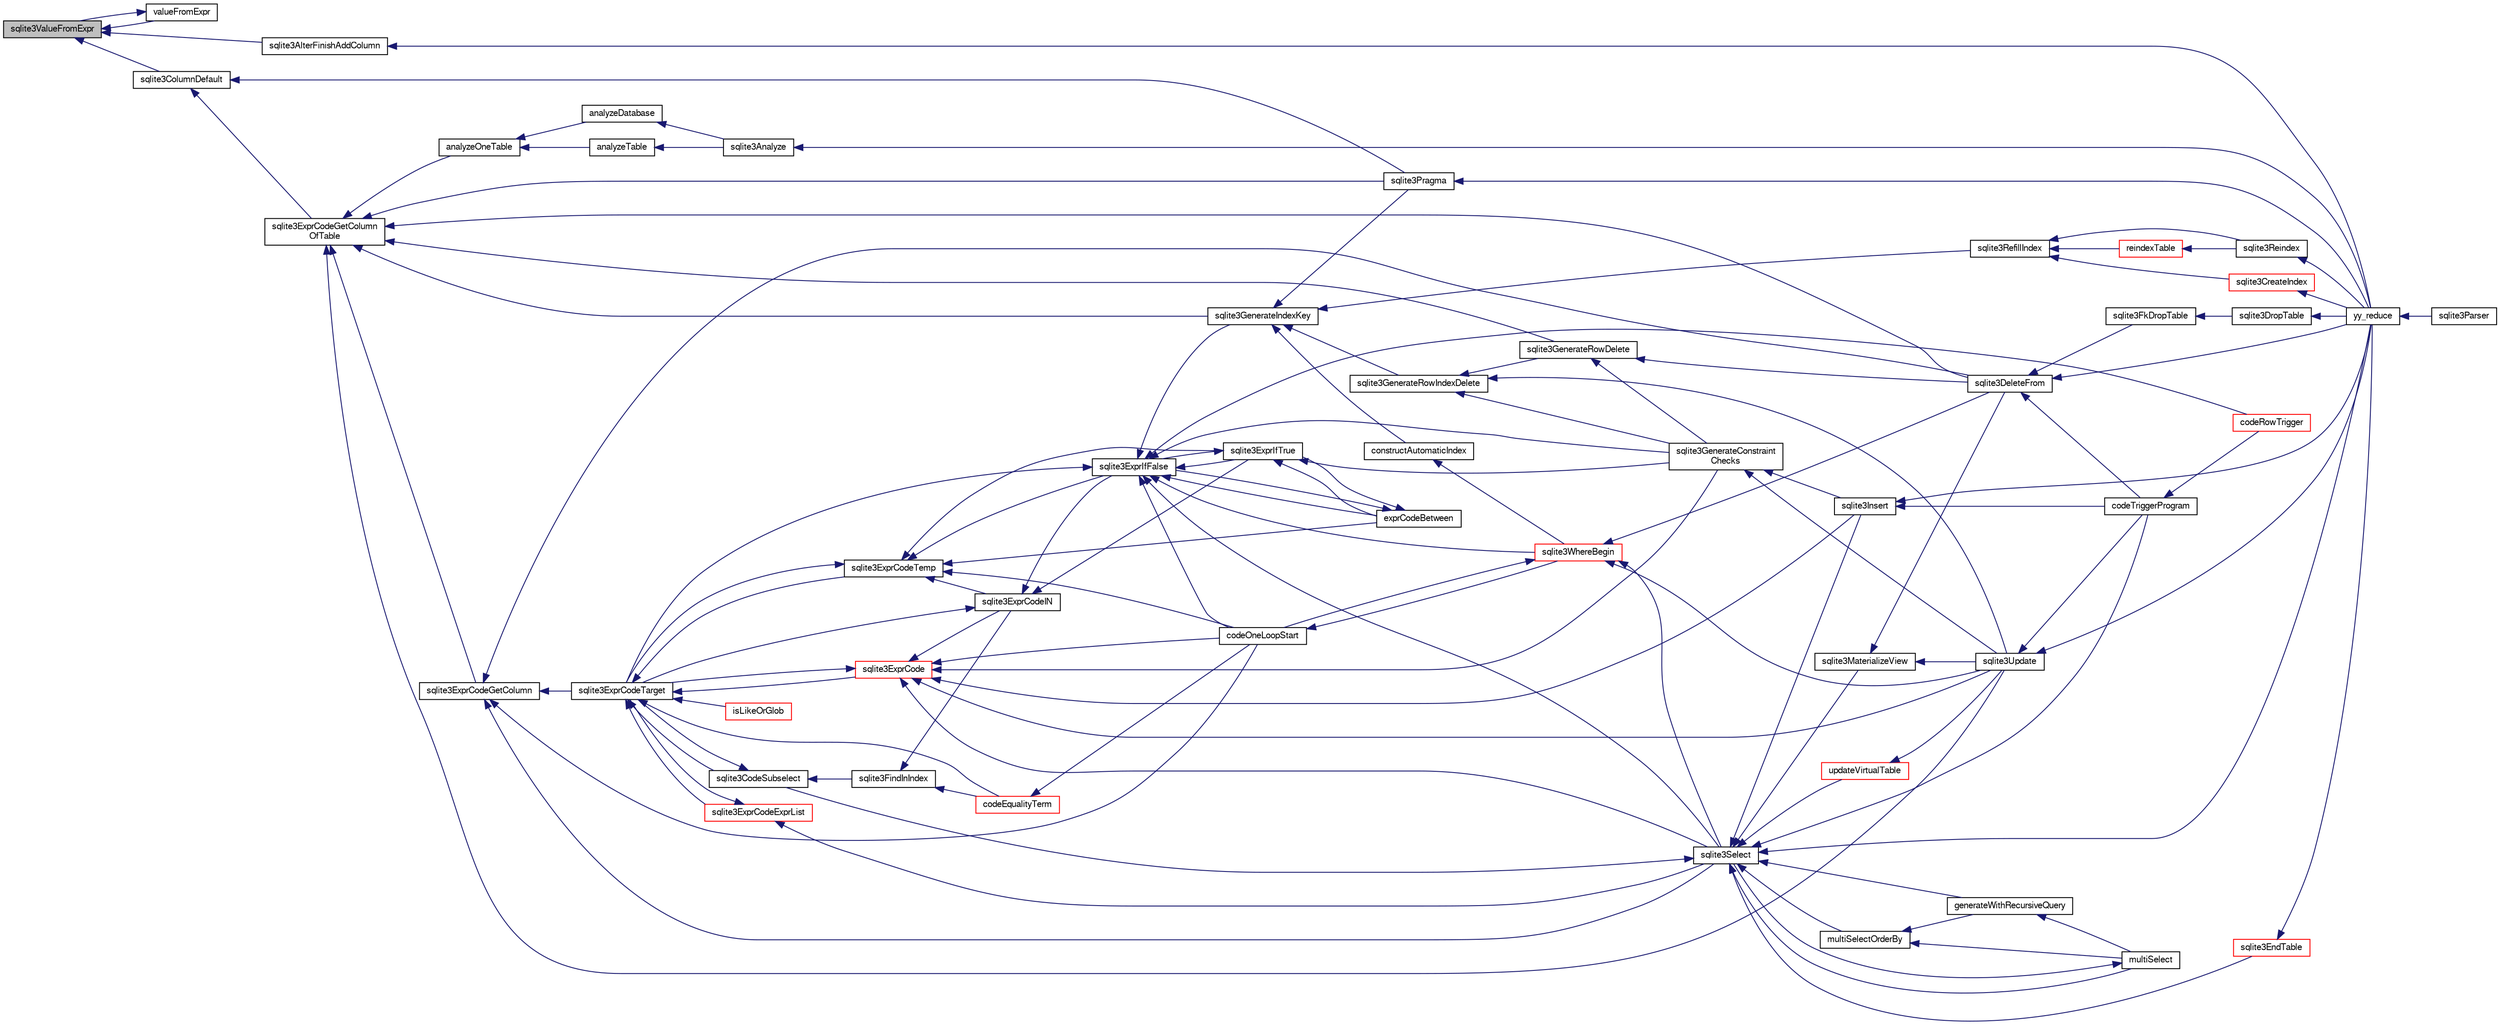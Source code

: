 digraph "sqlite3ValueFromExpr"
{
  edge [fontname="FreeSans",fontsize="10",labelfontname="FreeSans",labelfontsize="10"];
  node [fontname="FreeSans",fontsize="10",shape=record];
  rankdir="LR";
  Node737888 [label="sqlite3ValueFromExpr",height=0.2,width=0.4,color="black", fillcolor="grey75", style="filled", fontcolor="black"];
  Node737888 -> Node737889 [dir="back",color="midnightblue",fontsize="10",style="solid",fontname="FreeSans"];
  Node737889 [label="valueFromExpr",height=0.2,width=0.4,color="black", fillcolor="white", style="filled",URL="$sqlite3_8c.html#a08f91b27c0189e8b5bcdea6537466b7c"];
  Node737889 -> Node737888 [dir="back",color="midnightblue",fontsize="10",style="solid",fontname="FreeSans"];
  Node737888 -> Node737890 [dir="back",color="midnightblue",fontsize="10",style="solid",fontname="FreeSans"];
  Node737890 [label="sqlite3AlterFinishAddColumn",height=0.2,width=0.4,color="black", fillcolor="white", style="filled",URL="$sqlite3_8c.html#a392e1e5be904b01216faae16a77c2c31"];
  Node737890 -> Node737891 [dir="back",color="midnightblue",fontsize="10",style="solid",fontname="FreeSans"];
  Node737891 [label="yy_reduce",height=0.2,width=0.4,color="black", fillcolor="white", style="filled",URL="$sqlite3_8c.html#a7c419a9b25711c666a9a2449ef377f14"];
  Node737891 -> Node737892 [dir="back",color="midnightblue",fontsize="10",style="solid",fontname="FreeSans"];
  Node737892 [label="sqlite3Parser",height=0.2,width=0.4,color="black", fillcolor="white", style="filled",URL="$sqlite3_8c.html#a0327d71a5fabe0b6a343d78a2602e72a"];
  Node737888 -> Node737893 [dir="back",color="midnightblue",fontsize="10",style="solid",fontname="FreeSans"];
  Node737893 [label="sqlite3ColumnDefault",height=0.2,width=0.4,color="black", fillcolor="white", style="filled",URL="$sqlite3_8c.html#a59f47949957801afdf53735549eacc7d"];
  Node737893 -> Node737894 [dir="back",color="midnightblue",fontsize="10",style="solid",fontname="FreeSans"];
  Node737894 [label="sqlite3ExprCodeGetColumn\lOfTable",height=0.2,width=0.4,color="black", fillcolor="white", style="filled",URL="$sqlite3_8c.html#aef676ae689397d0e050eb0a360c32315"];
  Node737894 -> Node737895 [dir="back",color="midnightblue",fontsize="10",style="solid",fontname="FreeSans"];
  Node737895 [label="sqlite3ExprCodeGetColumn",height=0.2,width=0.4,color="black", fillcolor="white", style="filled",URL="$sqlite3_8c.html#a053723da492b5bb45cb8df75c733155d"];
  Node737895 -> Node737896 [dir="back",color="midnightblue",fontsize="10",style="solid",fontname="FreeSans"];
  Node737896 [label="sqlite3ExprCodeTarget",height=0.2,width=0.4,color="black", fillcolor="white", style="filled",URL="$sqlite3_8c.html#a4f308397a0a3ed299ed31aaa1ae2a293"];
  Node737896 -> Node737897 [dir="back",color="midnightblue",fontsize="10",style="solid",fontname="FreeSans"];
  Node737897 [label="sqlite3CodeSubselect",height=0.2,width=0.4,color="black", fillcolor="white", style="filled",URL="$sqlite3_8c.html#aa69b46d2204a1d1b110107a1be12ee0c"];
  Node737897 -> Node737898 [dir="back",color="midnightblue",fontsize="10",style="solid",fontname="FreeSans"];
  Node737898 [label="sqlite3FindInIndex",height=0.2,width=0.4,color="black", fillcolor="white", style="filled",URL="$sqlite3_8c.html#af7d8c56ab0231f44bb5f87b3fafeffb2"];
  Node737898 -> Node737899 [dir="back",color="midnightblue",fontsize="10",style="solid",fontname="FreeSans"];
  Node737899 [label="sqlite3ExprCodeIN",height=0.2,width=0.4,color="black", fillcolor="white", style="filled",URL="$sqlite3_8c.html#ad9cf4f5b5ffb90c24a4a0900c8626193"];
  Node737899 -> Node737896 [dir="back",color="midnightblue",fontsize="10",style="solid",fontname="FreeSans"];
  Node737899 -> Node737900 [dir="back",color="midnightblue",fontsize="10",style="solid",fontname="FreeSans"];
  Node737900 [label="sqlite3ExprIfTrue",height=0.2,width=0.4,color="black", fillcolor="white", style="filled",URL="$sqlite3_8c.html#ad93a55237c23e1b743ab1f59df1a1444"];
  Node737900 -> Node737901 [dir="back",color="midnightblue",fontsize="10",style="solid",fontname="FreeSans"];
  Node737901 [label="exprCodeBetween",height=0.2,width=0.4,color="black", fillcolor="white", style="filled",URL="$sqlite3_8c.html#abd053493214542bca8f406f42145d173"];
  Node737901 -> Node737900 [dir="back",color="midnightblue",fontsize="10",style="solid",fontname="FreeSans"];
  Node737901 -> Node737902 [dir="back",color="midnightblue",fontsize="10",style="solid",fontname="FreeSans"];
  Node737902 [label="sqlite3ExprIfFalse",height=0.2,width=0.4,color="black", fillcolor="white", style="filled",URL="$sqlite3_8c.html#af97ecccb5d56e321e118414b08f65b71"];
  Node737902 -> Node737896 [dir="back",color="midnightblue",fontsize="10",style="solid",fontname="FreeSans"];
  Node737902 -> Node737901 [dir="back",color="midnightblue",fontsize="10",style="solid",fontname="FreeSans"];
  Node737902 -> Node737900 [dir="back",color="midnightblue",fontsize="10",style="solid",fontname="FreeSans"];
  Node737902 -> Node737903 [dir="back",color="midnightblue",fontsize="10",style="solid",fontname="FreeSans"];
  Node737903 [label="sqlite3GenerateIndexKey",height=0.2,width=0.4,color="black", fillcolor="white", style="filled",URL="$sqlite3_8c.html#ab85ac93d5c5e6760f45f07897be7f272"];
  Node737903 -> Node737904 [dir="back",color="midnightblue",fontsize="10",style="solid",fontname="FreeSans"];
  Node737904 [label="sqlite3RefillIndex",height=0.2,width=0.4,color="black", fillcolor="white", style="filled",URL="$sqlite3_8c.html#a17be5b679d9181b961ea9ba4a18d4f80"];
  Node737904 -> Node737905 [dir="back",color="midnightblue",fontsize="10",style="solid",fontname="FreeSans"];
  Node737905 [label="sqlite3CreateIndex",height=0.2,width=0.4,color="red", fillcolor="white", style="filled",URL="$sqlite3_8c.html#a8dbe5e590ab6c58a8c45f34f7c81e825"];
  Node737905 -> Node737891 [dir="back",color="midnightblue",fontsize="10",style="solid",fontname="FreeSans"];
  Node737904 -> Node737910 [dir="back",color="midnightblue",fontsize="10",style="solid",fontname="FreeSans"];
  Node737910 [label="reindexTable",height=0.2,width=0.4,color="red", fillcolor="white", style="filled",URL="$sqlite3_8c.html#aaa297e36c19aa0d39c60bf95a03b04b6"];
  Node737910 -> Node737912 [dir="back",color="midnightblue",fontsize="10",style="solid",fontname="FreeSans"];
  Node737912 [label="sqlite3Reindex",height=0.2,width=0.4,color="black", fillcolor="white", style="filled",URL="$sqlite3_8c.html#abd189e31189391e1ef114b413ff4abbf"];
  Node737912 -> Node737891 [dir="back",color="midnightblue",fontsize="10",style="solid",fontname="FreeSans"];
  Node737904 -> Node737912 [dir="back",color="midnightblue",fontsize="10",style="solid",fontname="FreeSans"];
  Node737903 -> Node737913 [dir="back",color="midnightblue",fontsize="10",style="solid",fontname="FreeSans"];
  Node737913 [label="sqlite3GenerateRowIndexDelete",height=0.2,width=0.4,color="black", fillcolor="white", style="filled",URL="$sqlite3_8c.html#a09c23ae08a7c469d62705f067d7a2135"];
  Node737913 -> Node737914 [dir="back",color="midnightblue",fontsize="10",style="solid",fontname="FreeSans"];
  Node737914 [label="sqlite3GenerateRowDelete",height=0.2,width=0.4,color="black", fillcolor="white", style="filled",URL="$sqlite3_8c.html#a2c76cbf3027fc18fdbb8cb4cd96b77d9"];
  Node737914 -> Node737915 [dir="back",color="midnightblue",fontsize="10",style="solid",fontname="FreeSans"];
  Node737915 [label="sqlite3DeleteFrom",height=0.2,width=0.4,color="black", fillcolor="white", style="filled",URL="$sqlite3_8c.html#ab9b4b45349188b49eabb23f94608a091"];
  Node737915 -> Node737916 [dir="back",color="midnightblue",fontsize="10",style="solid",fontname="FreeSans"];
  Node737916 [label="sqlite3FkDropTable",height=0.2,width=0.4,color="black", fillcolor="white", style="filled",URL="$sqlite3_8c.html#a1218c6fc74e89152ceaa4760e82f5ef9"];
  Node737916 -> Node737917 [dir="back",color="midnightblue",fontsize="10",style="solid",fontname="FreeSans"];
  Node737917 [label="sqlite3DropTable",height=0.2,width=0.4,color="black", fillcolor="white", style="filled",URL="$sqlite3_8c.html#a5534f77364b5568783c0e50db3c9defb"];
  Node737917 -> Node737891 [dir="back",color="midnightblue",fontsize="10",style="solid",fontname="FreeSans"];
  Node737915 -> Node737918 [dir="back",color="midnightblue",fontsize="10",style="solid",fontname="FreeSans"];
  Node737918 [label="codeTriggerProgram",height=0.2,width=0.4,color="black", fillcolor="white", style="filled",URL="$sqlite3_8c.html#a120801f59d9281d201d2ff4b2606836e"];
  Node737918 -> Node737919 [dir="back",color="midnightblue",fontsize="10",style="solid",fontname="FreeSans"];
  Node737919 [label="codeRowTrigger",height=0.2,width=0.4,color="red", fillcolor="white", style="filled",URL="$sqlite3_8c.html#a463cea5aaaf388b560b206570a0022fc"];
  Node737915 -> Node737891 [dir="back",color="midnightblue",fontsize="10",style="solid",fontname="FreeSans"];
  Node737914 -> Node737927 [dir="back",color="midnightblue",fontsize="10",style="solid",fontname="FreeSans"];
  Node737927 [label="sqlite3GenerateConstraint\lChecks",height=0.2,width=0.4,color="black", fillcolor="white", style="filled",URL="$sqlite3_8c.html#aef639c1e6a0c0a67ca6e7690ad931bd2"];
  Node737927 -> Node737925 [dir="back",color="midnightblue",fontsize="10",style="solid",fontname="FreeSans"];
  Node737925 [label="sqlite3Insert",height=0.2,width=0.4,color="black", fillcolor="white", style="filled",URL="$sqlite3_8c.html#a5b17c9c2000bae6bdff8e6be48d7dc2b"];
  Node737925 -> Node737918 [dir="back",color="midnightblue",fontsize="10",style="solid",fontname="FreeSans"];
  Node737925 -> Node737891 [dir="back",color="midnightblue",fontsize="10",style="solid",fontname="FreeSans"];
  Node737927 -> Node737923 [dir="back",color="midnightblue",fontsize="10",style="solid",fontname="FreeSans"];
  Node737923 [label="sqlite3Update",height=0.2,width=0.4,color="black", fillcolor="white", style="filled",URL="$sqlite3_8c.html#ac5aa67c46e8cc8174566fabe6809fafa"];
  Node737923 -> Node737918 [dir="back",color="midnightblue",fontsize="10",style="solid",fontname="FreeSans"];
  Node737923 -> Node737891 [dir="back",color="midnightblue",fontsize="10",style="solid",fontname="FreeSans"];
  Node737913 -> Node737927 [dir="back",color="midnightblue",fontsize="10",style="solid",fontname="FreeSans"];
  Node737913 -> Node737923 [dir="back",color="midnightblue",fontsize="10",style="solid",fontname="FreeSans"];
  Node737903 -> Node737928 [dir="back",color="midnightblue",fontsize="10",style="solid",fontname="FreeSans"];
  Node737928 [label="sqlite3Pragma",height=0.2,width=0.4,color="black", fillcolor="white", style="filled",URL="$sqlite3_8c.html#a111391370f58f8e6a6eca51fd34d62ed"];
  Node737928 -> Node737891 [dir="back",color="midnightblue",fontsize="10",style="solid",fontname="FreeSans"];
  Node737903 -> Node737929 [dir="back",color="midnightblue",fontsize="10",style="solid",fontname="FreeSans"];
  Node737929 [label="constructAutomaticIndex",height=0.2,width=0.4,color="black", fillcolor="white", style="filled",URL="$sqlite3_8c.html#aad43d38bc718f4c8e8d0dd8f33ed526f"];
  Node737929 -> Node737930 [dir="back",color="midnightblue",fontsize="10",style="solid",fontname="FreeSans"];
  Node737930 [label="sqlite3WhereBegin",height=0.2,width=0.4,color="red", fillcolor="white", style="filled",URL="$sqlite3_8c.html#acad049f5c9a96a8118cffd5e5ce89f7c"];
  Node737930 -> Node737915 [dir="back",color="midnightblue",fontsize="10",style="solid",fontname="FreeSans"];
  Node737930 -> Node737933 [dir="back",color="midnightblue",fontsize="10",style="solid",fontname="FreeSans"];
  Node737933 [label="sqlite3Select",height=0.2,width=0.4,color="black", fillcolor="white", style="filled",URL="$sqlite3_8c.html#a2465ee8c956209ba4b272477b7c21a45"];
  Node737933 -> Node737897 [dir="back",color="midnightblue",fontsize="10",style="solid",fontname="FreeSans"];
  Node737933 -> Node737908 [dir="back",color="midnightblue",fontsize="10",style="solid",fontname="FreeSans"];
  Node737908 [label="sqlite3EndTable",height=0.2,width=0.4,color="red", fillcolor="white", style="filled",URL="$sqlite3_8c.html#a7b5f2c66c0f0b6f819d970ca389768b0"];
  Node737908 -> Node737891 [dir="back",color="midnightblue",fontsize="10",style="solid",fontname="FreeSans"];
  Node737933 -> Node737934 [dir="back",color="midnightblue",fontsize="10",style="solid",fontname="FreeSans"];
  Node737934 [label="sqlite3MaterializeView",height=0.2,width=0.4,color="black", fillcolor="white", style="filled",URL="$sqlite3_8c.html#a4557984b0b75f998fb0c3f231c9b1def"];
  Node737934 -> Node737915 [dir="back",color="midnightblue",fontsize="10",style="solid",fontname="FreeSans"];
  Node737934 -> Node737923 [dir="back",color="midnightblue",fontsize="10",style="solid",fontname="FreeSans"];
  Node737933 -> Node737925 [dir="back",color="midnightblue",fontsize="10",style="solid",fontname="FreeSans"];
  Node737933 -> Node737935 [dir="back",color="midnightblue",fontsize="10",style="solid",fontname="FreeSans"];
  Node737935 [label="generateWithRecursiveQuery",height=0.2,width=0.4,color="black", fillcolor="white", style="filled",URL="$sqlite3_8c.html#ade2c3663fa9c3b9676507984b9483942"];
  Node737935 -> Node737936 [dir="back",color="midnightblue",fontsize="10",style="solid",fontname="FreeSans"];
  Node737936 [label="multiSelect",height=0.2,width=0.4,color="black", fillcolor="white", style="filled",URL="$sqlite3_8c.html#a6456c61f3d9b2389738753cedfa24fa7"];
  Node737936 -> Node737933 [dir="back",color="midnightblue",fontsize="10",style="solid",fontname="FreeSans"];
  Node737933 -> Node737936 [dir="back",color="midnightblue",fontsize="10",style="solid",fontname="FreeSans"];
  Node737933 -> Node737937 [dir="back",color="midnightblue",fontsize="10",style="solid",fontname="FreeSans"];
  Node737937 [label="multiSelectOrderBy",height=0.2,width=0.4,color="black", fillcolor="white", style="filled",URL="$sqlite3_8c.html#afcdb8488c6f4dfdadaf9f04bca35b808"];
  Node737937 -> Node737935 [dir="back",color="midnightblue",fontsize="10",style="solid",fontname="FreeSans"];
  Node737937 -> Node737936 [dir="back",color="midnightblue",fontsize="10",style="solid",fontname="FreeSans"];
  Node737933 -> Node737918 [dir="back",color="midnightblue",fontsize="10",style="solid",fontname="FreeSans"];
  Node737933 -> Node737938 [dir="back",color="midnightblue",fontsize="10",style="solid",fontname="FreeSans"];
  Node737938 [label="updateVirtualTable",height=0.2,width=0.4,color="red", fillcolor="white", style="filled",URL="$sqlite3_8c.html#a740220531db9293c39a2cdd7da3f74e1"];
  Node737938 -> Node737923 [dir="back",color="midnightblue",fontsize="10",style="solid",fontname="FreeSans"];
  Node737933 -> Node737891 [dir="back",color="midnightblue",fontsize="10",style="solid",fontname="FreeSans"];
  Node737930 -> Node737923 [dir="back",color="midnightblue",fontsize="10",style="solid",fontname="FreeSans"];
  Node737930 -> Node737939 [dir="back",color="midnightblue",fontsize="10",style="solid",fontname="FreeSans"];
  Node737939 [label="codeOneLoopStart",height=0.2,width=0.4,color="black", fillcolor="white", style="filled",URL="$sqlite3_8c.html#aa868875120b151c169cc79139ed6e008"];
  Node737939 -> Node737930 [dir="back",color="midnightblue",fontsize="10",style="solid",fontname="FreeSans"];
  Node737902 -> Node737927 [dir="back",color="midnightblue",fontsize="10",style="solid",fontname="FreeSans"];
  Node737902 -> Node737933 [dir="back",color="midnightblue",fontsize="10",style="solid",fontname="FreeSans"];
  Node737902 -> Node737919 [dir="back",color="midnightblue",fontsize="10",style="solid",fontname="FreeSans"];
  Node737902 -> Node737939 [dir="back",color="midnightblue",fontsize="10",style="solid",fontname="FreeSans"];
  Node737902 -> Node737930 [dir="back",color="midnightblue",fontsize="10",style="solid",fontname="FreeSans"];
  Node737900 -> Node737902 [dir="back",color="midnightblue",fontsize="10",style="solid",fontname="FreeSans"];
  Node737900 -> Node737927 [dir="back",color="midnightblue",fontsize="10",style="solid",fontname="FreeSans"];
  Node737899 -> Node737902 [dir="back",color="midnightblue",fontsize="10",style="solid",fontname="FreeSans"];
  Node737898 -> Node737940 [dir="back",color="midnightblue",fontsize="10",style="solid",fontname="FreeSans"];
  Node737940 [label="codeEqualityTerm",height=0.2,width=0.4,color="red", fillcolor="white", style="filled",URL="$sqlite3_8c.html#ad88a57073f031452c9843e97f15acc47"];
  Node737940 -> Node737939 [dir="back",color="midnightblue",fontsize="10",style="solid",fontname="FreeSans"];
  Node737897 -> Node737896 [dir="back",color="midnightblue",fontsize="10",style="solid",fontname="FreeSans"];
  Node737896 -> Node737942 [dir="back",color="midnightblue",fontsize="10",style="solid",fontname="FreeSans"];
  Node737942 [label="sqlite3ExprCodeTemp",height=0.2,width=0.4,color="black", fillcolor="white", style="filled",URL="$sqlite3_8c.html#a3bc5c1ccb3c5851847e2aeb4a84ae1fc"];
  Node737942 -> Node737899 [dir="back",color="midnightblue",fontsize="10",style="solid",fontname="FreeSans"];
  Node737942 -> Node737896 [dir="back",color="midnightblue",fontsize="10",style="solid",fontname="FreeSans"];
  Node737942 -> Node737901 [dir="back",color="midnightblue",fontsize="10",style="solid",fontname="FreeSans"];
  Node737942 -> Node737900 [dir="back",color="midnightblue",fontsize="10",style="solid",fontname="FreeSans"];
  Node737942 -> Node737902 [dir="back",color="midnightblue",fontsize="10",style="solid",fontname="FreeSans"];
  Node737942 -> Node737939 [dir="back",color="midnightblue",fontsize="10",style="solid",fontname="FreeSans"];
  Node737896 -> Node737943 [dir="back",color="midnightblue",fontsize="10",style="solid",fontname="FreeSans"];
  Node737943 [label="sqlite3ExprCode",height=0.2,width=0.4,color="red", fillcolor="white", style="filled",URL="$sqlite3_8c.html#a75f270fb0b111b86924cca4ea507b417"];
  Node737943 -> Node737899 [dir="back",color="midnightblue",fontsize="10",style="solid",fontname="FreeSans"];
  Node737943 -> Node737896 [dir="back",color="midnightblue",fontsize="10",style="solid",fontname="FreeSans"];
  Node737943 -> Node737925 [dir="back",color="midnightblue",fontsize="10",style="solid",fontname="FreeSans"];
  Node737943 -> Node737927 [dir="back",color="midnightblue",fontsize="10",style="solid",fontname="FreeSans"];
  Node737943 -> Node737933 [dir="back",color="midnightblue",fontsize="10",style="solid",fontname="FreeSans"];
  Node737943 -> Node737923 [dir="back",color="midnightblue",fontsize="10",style="solid",fontname="FreeSans"];
  Node737943 -> Node737939 [dir="back",color="midnightblue",fontsize="10",style="solid",fontname="FreeSans"];
  Node737896 -> Node737952 [dir="back",color="midnightblue",fontsize="10",style="solid",fontname="FreeSans"];
  Node737952 [label="sqlite3ExprCodeExprList",height=0.2,width=0.4,color="red", fillcolor="white", style="filled",URL="$sqlite3_8c.html#a05b2b3dc3de7565de24eb3a2ff4e9566"];
  Node737952 -> Node737896 [dir="back",color="midnightblue",fontsize="10",style="solid",fontname="FreeSans"];
  Node737952 -> Node737933 [dir="back",color="midnightblue",fontsize="10",style="solid",fontname="FreeSans"];
  Node737896 -> Node737955 [dir="back",color="midnightblue",fontsize="10",style="solid",fontname="FreeSans"];
  Node737955 [label="isLikeOrGlob",height=0.2,width=0.4,color="red", fillcolor="white", style="filled",URL="$sqlite3_8c.html#a6c38e495198bf8976f68d1a6ebd74a50"];
  Node737896 -> Node737940 [dir="back",color="midnightblue",fontsize="10",style="solid",fontname="FreeSans"];
  Node737895 -> Node737915 [dir="back",color="midnightblue",fontsize="10",style="solid",fontname="FreeSans"];
  Node737895 -> Node737933 [dir="back",color="midnightblue",fontsize="10",style="solid",fontname="FreeSans"];
  Node737895 -> Node737939 [dir="back",color="midnightblue",fontsize="10",style="solid",fontname="FreeSans"];
  Node737894 -> Node737964 [dir="back",color="midnightblue",fontsize="10",style="solid",fontname="FreeSans"];
  Node737964 [label="analyzeOneTable",height=0.2,width=0.4,color="black", fillcolor="white", style="filled",URL="$sqlite3_8c.html#a31d4182bf855943a5d0526dbb4987803"];
  Node737964 -> Node737965 [dir="back",color="midnightblue",fontsize="10",style="solid",fontname="FreeSans"];
  Node737965 [label="analyzeDatabase",height=0.2,width=0.4,color="black", fillcolor="white", style="filled",URL="$sqlite3_8c.html#a19f2a630f42aaa010d1b47b81f8cea18"];
  Node737965 -> Node737966 [dir="back",color="midnightblue",fontsize="10",style="solid",fontname="FreeSans"];
  Node737966 [label="sqlite3Analyze",height=0.2,width=0.4,color="black", fillcolor="white", style="filled",URL="$sqlite3_8c.html#ac696deb1ccaae3fa855cfbd0bfd4d048"];
  Node737966 -> Node737891 [dir="back",color="midnightblue",fontsize="10",style="solid",fontname="FreeSans"];
  Node737964 -> Node737967 [dir="back",color="midnightblue",fontsize="10",style="solid",fontname="FreeSans"];
  Node737967 [label="analyzeTable",height=0.2,width=0.4,color="black", fillcolor="white", style="filled",URL="$sqlite3_8c.html#a85f18bcf2d42d5d6ae3033b0c49144b6"];
  Node737967 -> Node737966 [dir="back",color="midnightblue",fontsize="10",style="solid",fontname="FreeSans"];
  Node737894 -> Node737915 [dir="back",color="midnightblue",fontsize="10",style="solid",fontname="FreeSans"];
  Node737894 -> Node737914 [dir="back",color="midnightblue",fontsize="10",style="solid",fontname="FreeSans"];
  Node737894 -> Node737903 [dir="back",color="midnightblue",fontsize="10",style="solid",fontname="FreeSans"];
  Node737894 -> Node737928 [dir="back",color="midnightblue",fontsize="10",style="solid",fontname="FreeSans"];
  Node737894 -> Node737923 [dir="back",color="midnightblue",fontsize="10",style="solid",fontname="FreeSans"];
  Node737893 -> Node737928 [dir="back",color="midnightblue",fontsize="10",style="solid",fontname="FreeSans"];
}
